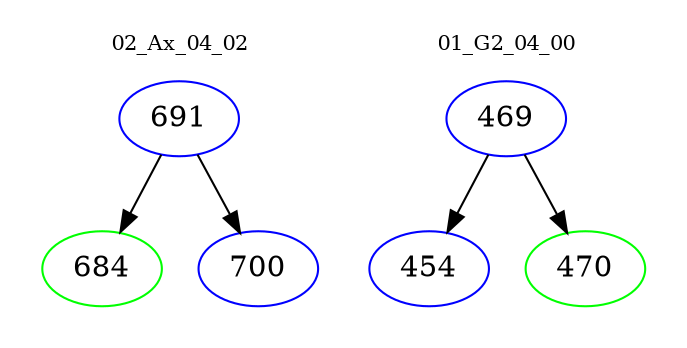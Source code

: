digraph{
subgraph cluster_0 {
color = white
label = "02_Ax_04_02";
fontsize=10;
T0_691 [label="691", color="blue"]
T0_691 -> T0_684 [color="black"]
T0_684 [label="684", color="green"]
T0_691 -> T0_700 [color="black"]
T0_700 [label="700", color="blue"]
}
subgraph cluster_1 {
color = white
label = "01_G2_04_00";
fontsize=10;
T1_469 [label="469", color="blue"]
T1_469 -> T1_454 [color="black"]
T1_454 [label="454", color="blue"]
T1_469 -> T1_470 [color="black"]
T1_470 [label="470", color="green"]
}
}
